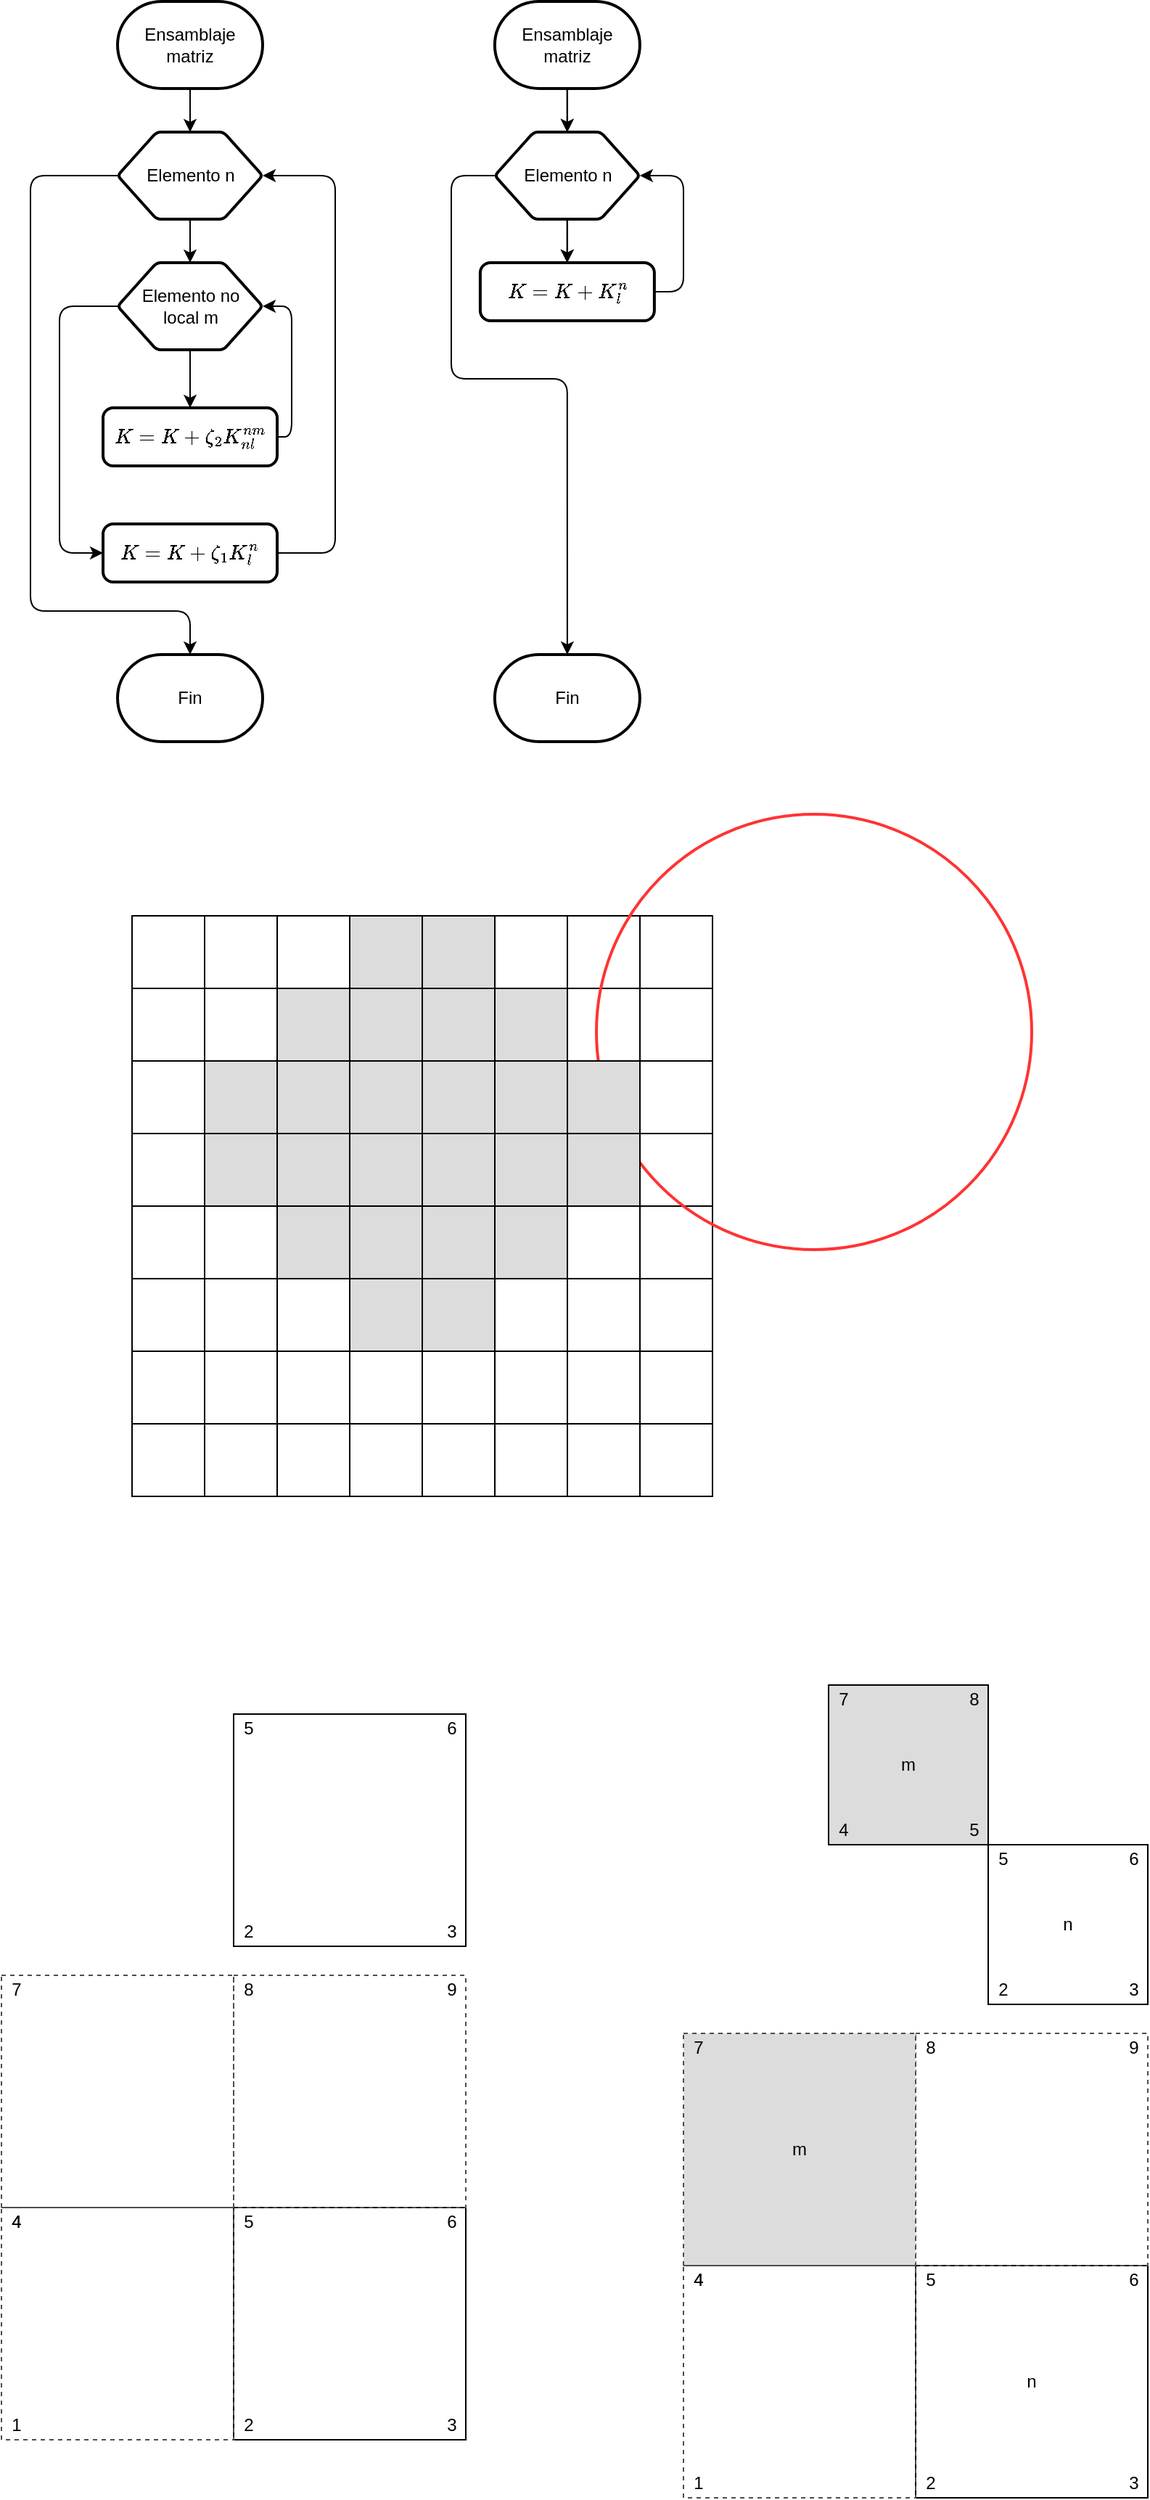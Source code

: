 <mxfile version="20.0.1" type="device"><diagram id="_6qFWp_7hfGfTviP_Uvq" name="Page-1"><mxGraphModel dx="1021" dy="567" grid="1" gridSize="10" guides="1" tooltips="1" connect="1" arrows="1" fold="1" page="1" pageScale="1" pageWidth="850" pageHeight="1100" math="1" shadow="0"><root><mxCell id="0"/><mxCell id="1" parent="0"/><mxCell id="hluVsISjwrj5nyOK7xeN-12" style="edgeStyle=orthogonalEdgeStyle;rounded=1;orthogonalLoop=1;jettySize=auto;html=1;entryX=0.5;entryY=0;entryDx=0;entryDy=0;entryPerimeter=0;" parent="1" source="hluVsISjwrj5nyOK7xeN-1" target="hluVsISjwrj5nyOK7xeN-6" edge="1"><mxGeometry relative="1" as="geometry"><Array as="points"><mxPoint x="100" y="160"/><mxPoint x="100" y="460"/><mxPoint x="210" y="460"/></Array></mxGeometry></mxCell><mxCell id="hluVsISjwrj5nyOK7xeN-14" value="" style="edgeStyle=orthogonalEdgeStyle;rounded=0;orthogonalLoop=1;jettySize=auto;html=1;" parent="1" source="hluVsISjwrj5nyOK7xeN-1" target="hluVsISjwrj5nyOK7xeN-2" edge="1"><mxGeometry relative="1" as="geometry"/></mxCell><mxCell id="hluVsISjwrj5nyOK7xeN-1" value="Elemento n" style="verticalLabelPosition=middle;verticalAlign=middle;html=1;shape=hexagon;perimeter=hexagonPerimeter2;arcSize=6;size=0.27;labelPosition=center;align=center;perimeterSpacing=0;rounded=1;strokeWidth=2;" parent="1" vertex="1"><mxGeometry x="160" y="130" width="100" height="60" as="geometry"/></mxCell><mxCell id="hluVsISjwrj5nyOK7xeN-8" value="" style="edgeStyle=orthogonalEdgeStyle;rounded=0;orthogonalLoop=1;jettySize=auto;html=1;" parent="1" source="hluVsISjwrj5nyOK7xeN-2" target="hluVsISjwrj5nyOK7xeN-4" edge="1"><mxGeometry relative="1" as="geometry"/></mxCell><mxCell id="hluVsISjwrj5nyOK7xeN-10" style="edgeStyle=orthogonalEdgeStyle;rounded=1;orthogonalLoop=1;jettySize=auto;html=1;" parent="1" source="hluVsISjwrj5nyOK7xeN-2" target="hluVsISjwrj5nyOK7xeN-7" edge="1"><mxGeometry relative="1" as="geometry"><Array as="points"><mxPoint x="120" y="250"/><mxPoint x="120" y="420"/></Array></mxGeometry></mxCell><mxCell id="hluVsISjwrj5nyOK7xeN-2" value="Elemento no&lt;br&gt;local m" style="verticalLabelPosition=middle;verticalAlign=middle;html=1;shape=hexagon;perimeter=hexagonPerimeter2;arcSize=6;size=0.27;labelPosition=center;align=center;perimeterSpacing=0;rounded=1;strokeWidth=2;" parent="1" vertex="1"><mxGeometry x="160" y="220" width="100" height="60" as="geometry"/></mxCell><mxCell id="hluVsISjwrj5nyOK7xeN-13" value="" style="edgeStyle=orthogonalEdgeStyle;rounded=0;orthogonalLoop=1;jettySize=auto;html=1;" parent="1" source="hluVsISjwrj5nyOK7xeN-3" target="hluVsISjwrj5nyOK7xeN-1" edge="1"><mxGeometry relative="1" as="geometry"/></mxCell><mxCell id="hluVsISjwrj5nyOK7xeN-3" value="Ensamblaje&lt;br&gt;matriz" style="strokeWidth=2;html=1;shape=mxgraph.flowchart.terminator;whiteSpace=wrap;" parent="1" vertex="1"><mxGeometry x="160" y="40" width="100" height="60" as="geometry"/></mxCell><mxCell id="hluVsISjwrj5nyOK7xeN-9" style="edgeStyle=orthogonalEdgeStyle;rounded=1;orthogonalLoop=1;jettySize=auto;html=1;entryX=1;entryY=0.5;entryDx=0;entryDy=0;" parent="1" source="hluVsISjwrj5nyOK7xeN-4" target="hluVsISjwrj5nyOK7xeN-2" edge="1"><mxGeometry relative="1" as="geometry"><Array as="points"><mxPoint x="280" y="340"/><mxPoint x="280" y="250"/></Array></mxGeometry></mxCell><mxCell id="hluVsISjwrj5nyOK7xeN-4" value="$$K=K+\zeta_2K^{nm}_{nl}$$" style="rounded=1;whiteSpace=wrap;html=1;absoluteArcSize=1;arcSize=14;strokeWidth=2;" parent="1" vertex="1"><mxGeometry x="150" y="320" width="120" height="40" as="geometry"/></mxCell><mxCell id="hluVsISjwrj5nyOK7xeN-6" value="Fin" style="strokeWidth=2;html=1;shape=mxgraph.flowchart.terminator;whiteSpace=wrap;" parent="1" vertex="1"><mxGeometry x="160" y="490" width="100" height="60" as="geometry"/></mxCell><mxCell id="hluVsISjwrj5nyOK7xeN-11" style="edgeStyle=orthogonalEdgeStyle;rounded=1;orthogonalLoop=1;jettySize=auto;html=1;entryX=1;entryY=0.5;entryDx=0;entryDy=0;" parent="1" source="hluVsISjwrj5nyOK7xeN-7" target="hluVsISjwrj5nyOK7xeN-1" edge="1"><mxGeometry relative="1" as="geometry"><Array as="points"><mxPoint x="310" y="420"/><mxPoint x="310" y="160"/></Array></mxGeometry></mxCell><mxCell id="hluVsISjwrj5nyOK7xeN-7" value="$$K=K+\zeta_1K^{n}_{l}$$" style="rounded=1;whiteSpace=wrap;html=1;absoluteArcSize=1;arcSize=14;strokeWidth=2;" parent="1" vertex="1"><mxGeometry x="150" y="400" width="120" height="40" as="geometry"/></mxCell><mxCell id="hluVsISjwrj5nyOK7xeN-16" value="" style="edgeStyle=orthogonalEdgeStyle;rounded=0;orthogonalLoop=1;jettySize=auto;html=1;" parent="1" source="hluVsISjwrj5nyOK7xeN-17" edge="1"><mxGeometry relative="1" as="geometry"><mxPoint x="469.871" y="220" as="targetPoint"/></mxGeometry></mxCell><mxCell id="hluVsISjwrj5nyOK7xeN-17" value="Elemento n" style="verticalLabelPosition=middle;verticalAlign=middle;html=1;shape=hexagon;perimeter=hexagonPerimeter2;arcSize=6;size=0.27;labelPosition=center;align=center;perimeterSpacing=0;rounded=1;strokeWidth=2;" parent="1" vertex="1"><mxGeometry x="419.94" y="130" width="100" height="60" as="geometry"/></mxCell><mxCell id="hluVsISjwrj5nyOK7xeN-21" value="" style="edgeStyle=orthogonalEdgeStyle;rounded=0;orthogonalLoop=1;jettySize=auto;html=1;" parent="1" source="hluVsISjwrj5nyOK7xeN-22" target="hluVsISjwrj5nyOK7xeN-17" edge="1"><mxGeometry relative="1" as="geometry"/></mxCell><mxCell id="hluVsISjwrj5nyOK7xeN-22" value="Ensamblaje&lt;br&gt;matriz" style="strokeWidth=2;html=1;shape=mxgraph.flowchart.terminator;whiteSpace=wrap;" parent="1" vertex="1"><mxGeometry x="419.94" y="40" width="100" height="60" as="geometry"/></mxCell><mxCell id="hluVsISjwrj5nyOK7xeN-25" value="Fin" style="strokeWidth=2;html=1;shape=mxgraph.flowchart.terminator;whiteSpace=wrap;" parent="1" vertex="1"><mxGeometry x="419.94" y="490" width="100" height="60" as="geometry"/></mxCell><mxCell id="hluVsISjwrj5nyOK7xeN-28" style="edgeStyle=orthogonalEdgeStyle;rounded=1;orthogonalLoop=1;jettySize=auto;html=1;entryX=1;entryY=0.5;entryDx=0;entryDy=0;" parent="1" source="hluVsISjwrj5nyOK7xeN-27" target="hluVsISjwrj5nyOK7xeN-17" edge="1"><mxGeometry relative="1" as="geometry"><Array as="points"><mxPoint x="550" y="240"/><mxPoint x="550" y="160"/></Array></mxGeometry></mxCell><mxCell id="hluVsISjwrj5nyOK7xeN-27" value="$$K=K+K^{n}_{l}$$" style="rounded=1;whiteSpace=wrap;html=1;absoluteArcSize=1;arcSize=14;strokeWidth=2;" parent="1" vertex="1"><mxGeometry x="409.94" y="220" width="120" height="40" as="geometry"/></mxCell><mxCell id="hluVsISjwrj5nyOK7xeN-31" value="" style="edgeStyle=orthogonalEdgeStyle;rounded=1;orthogonalLoop=1;jettySize=auto;html=1;" parent="1" edge="1"><mxGeometry relative="1" as="geometry"><mxPoint x="469.897" y="100" as="sourcePoint"/><mxPoint x="469.897" y="130" as="targetPoint"/></mxGeometry></mxCell><mxCell id="hluVsISjwrj5nyOK7xeN-32" style="edgeStyle=orthogonalEdgeStyle;rounded=1;orthogonalLoop=1;jettySize=auto;html=1;entryX=0.5;entryY=0;entryDx=0;entryDy=0;entryPerimeter=0;" parent="1" edge="1"><mxGeometry relative="1" as="geometry"><mxPoint x="419.94" y="160" as="sourcePoint"/><mxPoint x="469.94" y="490.0" as="targetPoint"/><Array as="points"><mxPoint x="390" y="160"/><mxPoint x="390" y="300"/><mxPoint x="470" y="300"/></Array></mxGeometry></mxCell><mxCell id="hluVsISjwrj5nyOK7xeN-33" value="" style="edgeStyle=orthogonalEdgeStyle;rounded=1;orthogonalLoop=1;jettySize=auto;html=1;" parent="1" edge="1"><mxGeometry relative="1" as="geometry"><mxPoint x="469.897" y="190" as="sourcePoint"/><mxPoint x="469.871" y="220" as="targetPoint"/></mxGeometry></mxCell><mxCell id="Kl60DlorCDg0Zy8pTxxi-1" value="" style="whiteSpace=wrap;html=1;aspect=fixed;" vertex="1" parent="1"><mxGeometry x="170" y="670" width="50" height="50" as="geometry"/></mxCell><mxCell id="Kl60DlorCDg0Zy8pTxxi-2" value="" style="whiteSpace=wrap;html=1;aspect=fixed;" vertex="1" parent="1"><mxGeometry x="220" y="670" width="50" height="50" as="geometry"/></mxCell><mxCell id="Kl60DlorCDg0Zy8pTxxi-3" value="" style="whiteSpace=wrap;html=1;aspect=fixed;" vertex="1" parent="1"><mxGeometry x="320" y="670" width="50" height="50" as="geometry"/></mxCell><mxCell id="Kl60DlorCDg0Zy8pTxxi-4" value="" style="whiteSpace=wrap;html=1;aspect=fixed;" vertex="1" parent="1"><mxGeometry x="270" y="670" width="50" height="50" as="geometry"/></mxCell><mxCell id="Kl60DlorCDg0Zy8pTxxi-5" value="" style="whiteSpace=wrap;html=1;aspect=fixed;" vertex="1" parent="1"><mxGeometry x="320" y="670" width="50" height="50" as="geometry"/></mxCell><mxCell id="Kl60DlorCDg0Zy8pTxxi-6" value="" style="whiteSpace=wrap;html=1;aspect=fixed;" vertex="1" parent="1"><mxGeometry x="270" y="670" width="50" height="50" as="geometry"/></mxCell><mxCell id="Kl60DlorCDg0Zy8pTxxi-7" value="" style="whiteSpace=wrap;html=1;aspect=fixed;fillColor=#DCDCDC;" vertex="1" parent="1"><mxGeometry x="320" y="670" width="50" height="50" as="geometry"/></mxCell><mxCell id="Kl60DlorCDg0Zy8pTxxi-8" value="" style="whiteSpace=wrap;html=1;aspect=fixed;" vertex="1" parent="1"><mxGeometry x="270" y="670" width="50" height="50" as="geometry"/></mxCell><mxCell id="Kl60DlorCDg0Zy8pTxxi-9" value="" style="whiteSpace=wrap;html=1;aspect=fixed;" vertex="1" parent="1"><mxGeometry x="170" y="670" width="50" height="50" as="geometry"/></mxCell><mxCell id="Kl60DlorCDg0Zy8pTxxi-10" value="" style="whiteSpace=wrap;html=1;aspect=fixed;" vertex="1" parent="1"><mxGeometry x="320" y="720" width="50" height="50" as="geometry"/></mxCell><mxCell id="Kl60DlorCDg0Zy8pTxxi-11" value="" style="whiteSpace=wrap;html=1;aspect=fixed;" vertex="1" parent="1"><mxGeometry x="270" y="720" width="50" height="50" as="geometry"/></mxCell><mxCell id="Kl60DlorCDg0Zy8pTxxi-12" value="" style="whiteSpace=wrap;html=1;aspect=fixed;" vertex="1" parent="1"><mxGeometry x="170" y="720" width="50" height="50" as="geometry"/></mxCell><mxCell id="Kl60DlorCDg0Zy8pTxxi-13" value="" style="whiteSpace=wrap;html=1;aspect=fixed;" vertex="1" parent="1"><mxGeometry x="220" y="720" width="50" height="50" as="geometry"/></mxCell><mxCell id="Kl60DlorCDg0Zy8pTxxi-14" value="" style="whiteSpace=wrap;html=1;aspect=fixed;" vertex="1" parent="1"><mxGeometry x="320" y="770" width="50" height="50" as="geometry"/></mxCell><mxCell id="Kl60DlorCDg0Zy8pTxxi-15" value="" style="whiteSpace=wrap;html=1;aspect=fixed;" vertex="1" parent="1"><mxGeometry x="270" y="770" width="50" height="50" as="geometry"/></mxCell><mxCell id="Kl60DlorCDg0Zy8pTxxi-16" value="" style="whiteSpace=wrap;html=1;aspect=fixed;" vertex="1" parent="1"><mxGeometry x="170" y="770" width="50" height="50" as="geometry"/></mxCell><mxCell id="Kl60DlorCDg0Zy8pTxxi-17" value="" style="whiteSpace=wrap;html=1;aspect=fixed;fillColor=#DCDCDC;" vertex="1" parent="1"><mxGeometry x="220" y="770" width="50" height="50" as="geometry"/></mxCell><mxCell id="Kl60DlorCDg0Zy8pTxxi-18" value="" style="whiteSpace=wrap;html=1;aspect=fixed;" vertex="1" parent="1"><mxGeometry x="320" y="820" width="50" height="50" as="geometry"/></mxCell><mxCell id="Kl60DlorCDg0Zy8pTxxi-19" value="" style="whiteSpace=wrap;html=1;aspect=fixed;" vertex="1" parent="1"><mxGeometry x="270" y="820" width="50" height="50" as="geometry"/></mxCell><mxCell id="Kl60DlorCDg0Zy8pTxxi-20" value="" style="whiteSpace=wrap;html=1;aspect=fixed;" vertex="1" parent="1"><mxGeometry x="170" y="820" width="50" height="50" as="geometry"/></mxCell><mxCell id="Kl60DlorCDg0Zy8pTxxi-21" value="" style="whiteSpace=wrap;html=1;aspect=fixed;fillColor=#DCDCDC;" vertex="1" parent="1"><mxGeometry x="220" y="820" width="50" height="50" as="geometry"/></mxCell><mxCell id="Kl60DlorCDg0Zy8pTxxi-22" value="" style="whiteSpace=wrap;html=1;aspect=fixed;" vertex="1" parent="1"><mxGeometry x="520" y="820" width="50" height="50" as="geometry"/></mxCell><mxCell id="Kl60DlorCDg0Zy8pTxxi-23" value="" style="whiteSpace=wrap;html=1;aspect=fixed;" vertex="1" parent="1"><mxGeometry x="470" y="820" width="50" height="50" as="geometry"/></mxCell><mxCell id="Kl60DlorCDg0Zy8pTxxi-24" value="" style="whiteSpace=wrap;html=1;aspect=fixed;" vertex="1" parent="1"><mxGeometry x="370" y="820" width="50" height="50" as="geometry"/></mxCell><mxCell id="Kl60DlorCDg0Zy8pTxxi-25" value="" style="whiteSpace=wrap;html=1;aspect=fixed;" vertex="1" parent="1"><mxGeometry x="420" y="820" width="50" height="50" as="geometry"/></mxCell><mxCell id="Kl60DlorCDg0Zy8pTxxi-26" value="" style="whiteSpace=wrap;html=1;aspect=fixed;" vertex="1" parent="1"><mxGeometry x="370" y="770" width="50" height="50" as="geometry"/></mxCell><mxCell id="Kl60DlorCDg0Zy8pTxxi-27" value="" style="whiteSpace=wrap;html=1;aspect=fixed;" vertex="1" parent="1"><mxGeometry x="420" y="770" width="50" height="50" as="geometry"/></mxCell><mxCell id="Kl60DlorCDg0Zy8pTxxi-28" value="" style="whiteSpace=wrap;html=1;aspect=fixed;" vertex="1" parent="1"><mxGeometry x="470" y="770" width="50" height="50" as="geometry"/></mxCell><mxCell id="Kl60DlorCDg0Zy8pTxxi-29" value="" style="whiteSpace=wrap;html=1;aspect=fixed;" vertex="1" parent="1"><mxGeometry x="520" y="770" width="50" height="50" as="geometry"/></mxCell><mxCell id="Kl60DlorCDg0Zy8pTxxi-30" value="" style="whiteSpace=wrap;html=1;aspect=fixed;" vertex="1" parent="1"><mxGeometry x="520" y="720" width="50" height="50" as="geometry"/></mxCell><mxCell id="Kl60DlorCDg0Zy8pTxxi-31" value="" style="whiteSpace=wrap;html=1;aspect=fixed;" vertex="1" parent="1"><mxGeometry x="470" y="720" width="50" height="50" as="geometry"/></mxCell><mxCell id="Kl60DlorCDg0Zy8pTxxi-32" value="" style="whiteSpace=wrap;html=1;aspect=fixed;" vertex="1" parent="1"><mxGeometry x="420" y="720" width="50" height="50" as="geometry"/></mxCell><mxCell id="Kl60DlorCDg0Zy8pTxxi-33" value="" style="whiteSpace=wrap;html=1;aspect=fixed;" vertex="1" parent="1"><mxGeometry x="370" y="720" width="50" height="50" as="geometry"/></mxCell><mxCell id="Kl60DlorCDg0Zy8pTxxi-34" value="" style="whiteSpace=wrap;html=1;aspect=fixed;fillColor=#DCDCDC;" vertex="1" parent="1"><mxGeometry x="370" y="670" width="50" height="50" as="geometry"/></mxCell><mxCell id="Kl60DlorCDg0Zy8pTxxi-35" value="" style="whiteSpace=wrap;html=1;aspect=fixed;" vertex="1" parent="1"><mxGeometry x="420" y="670" width="50" height="50" as="geometry"/></mxCell><mxCell id="Kl60DlorCDg0Zy8pTxxi-36" value="" style="whiteSpace=wrap;html=1;aspect=fixed;" vertex="1" parent="1"><mxGeometry x="470" y="670" width="50" height="50" as="geometry"/></mxCell><mxCell id="Kl60DlorCDg0Zy8pTxxi-37" value="" style="whiteSpace=wrap;html=1;aspect=fixed;" vertex="1" parent="1"><mxGeometry x="520" y="670" width="50" height="50" as="geometry"/></mxCell><mxCell id="Kl60DlorCDg0Zy8pTxxi-38" value="" style="whiteSpace=wrap;html=1;aspect=fixed;" vertex="1" parent="1"><mxGeometry x="520" y="1020" width="50" height="50" as="geometry"/></mxCell><mxCell id="Kl60DlorCDg0Zy8pTxxi-39" value="" style="whiteSpace=wrap;html=1;aspect=fixed;" vertex="1" parent="1"><mxGeometry x="470" y="1020" width="50" height="50" as="geometry"/></mxCell><mxCell id="Kl60DlorCDg0Zy8pTxxi-40" value="" style="whiteSpace=wrap;html=1;aspect=fixed;" vertex="1" parent="1"><mxGeometry x="370" y="1020" width="50" height="50" as="geometry"/></mxCell><mxCell id="Kl60DlorCDg0Zy8pTxxi-41" value="" style="whiteSpace=wrap;html=1;aspect=fixed;" vertex="1" parent="1"><mxGeometry x="420" y="1020" width="50" height="50" as="geometry"/></mxCell><mxCell id="Kl60DlorCDg0Zy8pTxxi-42" value="" style="whiteSpace=wrap;html=1;aspect=fixed;" vertex="1" parent="1"><mxGeometry x="370" y="970" width="50" height="50" as="geometry"/></mxCell><mxCell id="Kl60DlorCDg0Zy8pTxxi-43" value="" style="whiteSpace=wrap;html=1;aspect=fixed;" vertex="1" parent="1"><mxGeometry x="420" y="970" width="50" height="50" as="geometry"/></mxCell><mxCell id="Kl60DlorCDg0Zy8pTxxi-44" value="" style="whiteSpace=wrap;html=1;aspect=fixed;" vertex="1" parent="1"><mxGeometry x="470" y="970" width="50" height="50" as="geometry"/></mxCell><mxCell id="Kl60DlorCDg0Zy8pTxxi-45" value="" style="whiteSpace=wrap;html=1;aspect=fixed;" vertex="1" parent="1"><mxGeometry x="520" y="970" width="50" height="50" as="geometry"/></mxCell><mxCell id="Kl60DlorCDg0Zy8pTxxi-46" value="" style="whiteSpace=wrap;html=1;aspect=fixed;" vertex="1" parent="1"><mxGeometry x="520" y="920" width="50" height="50" as="geometry"/></mxCell><mxCell id="Kl60DlorCDg0Zy8pTxxi-47" value="" style="whiteSpace=wrap;html=1;aspect=fixed;" vertex="1" parent="1"><mxGeometry x="470" y="920" width="50" height="50" as="geometry"/></mxCell><mxCell id="Kl60DlorCDg0Zy8pTxxi-48" value="" style="whiteSpace=wrap;html=1;aspect=fixed;" vertex="1" parent="1"><mxGeometry x="420" y="920" width="50" height="50" as="geometry"/></mxCell><mxCell id="Kl60DlorCDg0Zy8pTxxi-49" value="" style="whiteSpace=wrap;html=1;aspect=fixed;fillColor=#DCDCDC;" vertex="1" parent="1"><mxGeometry x="370" y="920" width="50" height="50" as="geometry"/></mxCell><mxCell id="Kl60DlorCDg0Zy8pTxxi-50" value="" style="whiteSpace=wrap;html=1;aspect=fixed;" vertex="1" parent="1"><mxGeometry x="370" y="870" width="50" height="50" as="geometry"/></mxCell><mxCell id="Kl60DlorCDg0Zy8pTxxi-51" value="" style="whiteSpace=wrap;html=1;aspect=fixed;fillColor=#DCDCDC;" vertex="1" parent="1"><mxGeometry x="420" y="870" width="50" height="50" as="geometry"/></mxCell><mxCell id="Kl60DlorCDg0Zy8pTxxi-52" value="" style="whiteSpace=wrap;html=1;aspect=fixed;" vertex="1" parent="1"><mxGeometry x="470" y="870" width="50" height="50" as="geometry"/></mxCell><mxCell id="Kl60DlorCDg0Zy8pTxxi-53" value="" style="whiteSpace=wrap;html=1;aspect=fixed;" vertex="1" parent="1"><mxGeometry x="520" y="870" width="50" height="50" as="geometry"/></mxCell><mxCell id="Kl60DlorCDg0Zy8pTxxi-54" value="" style="whiteSpace=wrap;html=1;aspect=fixed;" vertex="1" parent="1"><mxGeometry x="320" y="1020" width="50" height="50" as="geometry"/></mxCell><mxCell id="Kl60DlorCDg0Zy8pTxxi-55" value="" style="whiteSpace=wrap;html=1;aspect=fixed;" vertex="1" parent="1"><mxGeometry x="270" y="1020" width="50" height="50" as="geometry"/></mxCell><mxCell id="Kl60DlorCDg0Zy8pTxxi-56" value="" style="whiteSpace=wrap;html=1;aspect=fixed;" vertex="1" parent="1"><mxGeometry x="170" y="1020" width="50" height="50" as="geometry"/></mxCell><mxCell id="Kl60DlorCDg0Zy8pTxxi-57" value="" style="whiteSpace=wrap;html=1;aspect=fixed;" vertex="1" parent="1"><mxGeometry x="220" y="1020" width="50" height="50" as="geometry"/></mxCell><mxCell id="Kl60DlorCDg0Zy8pTxxi-58" value="" style="whiteSpace=wrap;html=1;aspect=fixed;" vertex="1" parent="1"><mxGeometry x="170" y="970" width="50" height="50" as="geometry"/></mxCell><mxCell id="Kl60DlorCDg0Zy8pTxxi-59" value="" style="whiteSpace=wrap;html=1;aspect=fixed;" vertex="1" parent="1"><mxGeometry x="220" y="970" width="50" height="50" as="geometry"/></mxCell><mxCell id="Kl60DlorCDg0Zy8pTxxi-60" value="" style="whiteSpace=wrap;html=1;aspect=fixed;" vertex="1" parent="1"><mxGeometry x="270" y="970" width="50" height="50" as="geometry"/></mxCell><mxCell id="Kl60DlorCDg0Zy8pTxxi-61" value="" style="whiteSpace=wrap;html=1;aspect=fixed;" vertex="1" parent="1"><mxGeometry x="320" y="970" width="50" height="50" as="geometry"/></mxCell><mxCell id="Kl60DlorCDg0Zy8pTxxi-62" value="" style="whiteSpace=wrap;html=1;aspect=fixed;" vertex="1" parent="1"><mxGeometry x="320" y="920" width="50" height="50" as="geometry"/></mxCell><mxCell id="Kl60DlorCDg0Zy8pTxxi-63" value="" style="whiteSpace=wrap;html=1;aspect=fixed;" vertex="1" parent="1"><mxGeometry x="270" y="920" width="50" height="50" as="geometry"/></mxCell><mxCell id="Kl60DlorCDg0Zy8pTxxi-64" value="" style="whiteSpace=wrap;html=1;aspect=fixed;" vertex="1" parent="1"><mxGeometry x="220" y="920" width="50" height="50" as="geometry"/></mxCell><mxCell id="Kl60DlorCDg0Zy8pTxxi-65" value="" style="whiteSpace=wrap;html=1;aspect=fixed;" vertex="1" parent="1"><mxGeometry x="170" y="920" width="50" height="50" as="geometry"/></mxCell><mxCell id="Kl60DlorCDg0Zy8pTxxi-66" value="" style="whiteSpace=wrap;html=1;aspect=fixed;" vertex="1" parent="1"><mxGeometry x="170" y="870" width="50" height="50" as="geometry"/></mxCell><mxCell id="Kl60DlorCDg0Zy8pTxxi-67" value="" style="whiteSpace=wrap;html=1;aspect=fixed;" vertex="1" parent="1"><mxGeometry x="220" y="870" width="50" height="50" as="geometry"/></mxCell><mxCell id="Kl60DlorCDg0Zy8pTxxi-68" value="" style="whiteSpace=wrap;html=1;aspect=fixed;" vertex="1" parent="1"><mxGeometry x="270" y="870" width="50" height="50" as="geometry"/></mxCell><mxCell id="Kl60DlorCDg0Zy8pTxxi-69" value="" style="whiteSpace=wrap;html=1;aspect=fixed;" vertex="1" parent="1"><mxGeometry x="320" y="870" width="50" height="50" as="geometry"/></mxCell><mxCell id="Kl60DlorCDg0Zy8pTxxi-277" value="" style="ellipse;whiteSpace=wrap;html=1;aspect=fixed;fillColor=none;strokeWidth=2;strokeColor=#FF3333;" vertex="1" parent="1"><mxGeometry x="490" y="600" width="300" height="300" as="geometry"/></mxCell><mxCell id="Kl60DlorCDg0Zy8pTxxi-278" value="" style="whiteSpace=wrap;html=1;aspect=fixed;" vertex="1" parent="1"><mxGeometry x="320" y="720" width="50" height="50" as="geometry"/></mxCell><mxCell id="Kl60DlorCDg0Zy8pTxxi-279" value="" style="whiteSpace=wrap;html=1;aspect=fixed;" vertex="1" parent="1"><mxGeometry x="320" y="770" width="50" height="50" as="geometry"/></mxCell><mxCell id="Kl60DlorCDg0Zy8pTxxi-280" value="" style="whiteSpace=wrap;html=1;aspect=fixed;" vertex="1" parent="1"><mxGeometry x="320" y="720" width="50" height="50" as="geometry"/></mxCell><mxCell id="Kl60DlorCDg0Zy8pTxxi-281" value="" style="whiteSpace=wrap;html=1;aspect=fixed;" vertex="1" parent="1"><mxGeometry x="320" y="770" width="50" height="50" as="geometry"/></mxCell><mxCell id="Kl60DlorCDg0Zy8pTxxi-282" value="" style="whiteSpace=wrap;html=1;aspect=fixed;" vertex="1" parent="1"><mxGeometry x="320" y="720" width="50" height="50" as="geometry"/></mxCell><mxCell id="Kl60DlorCDg0Zy8pTxxi-283" value="" style="whiteSpace=wrap;html=1;aspect=fixed;" vertex="1" parent="1"><mxGeometry x="320" y="770" width="50" height="50" as="geometry"/></mxCell><mxCell id="Kl60DlorCDg0Zy8pTxxi-284" value="" style="whiteSpace=wrap;html=1;aspect=fixed;" vertex="1" parent="1"><mxGeometry x="370" y="770" width="50" height="50" as="geometry"/></mxCell><mxCell id="Kl60DlorCDg0Zy8pTxxi-285" value="" style="whiteSpace=wrap;html=1;aspect=fixed;" vertex="1" parent="1"><mxGeometry x="370" y="720" width="50" height="50" as="geometry"/></mxCell><mxCell id="Kl60DlorCDg0Zy8pTxxi-286" value="" style="whiteSpace=wrap;html=1;aspect=fixed;" vertex="1" parent="1"><mxGeometry x="320" y="820" width="50" height="50" as="geometry"/></mxCell><mxCell id="Kl60DlorCDg0Zy8pTxxi-287" value="" style="whiteSpace=wrap;html=1;aspect=fixed;" vertex="1" parent="1"><mxGeometry x="320" y="720" width="50" height="50" as="geometry"/></mxCell><mxCell id="Kl60DlorCDg0Zy8pTxxi-288" value="" style="whiteSpace=wrap;html=1;aspect=fixed;" vertex="1" parent="1"><mxGeometry x="320" y="770" width="50" height="50" as="geometry"/></mxCell><mxCell id="Kl60DlorCDg0Zy8pTxxi-289" value="" style="whiteSpace=wrap;html=1;aspect=fixed;" vertex="1" parent="1"><mxGeometry x="370" y="770" width="50" height="50" as="geometry"/></mxCell><mxCell id="Kl60DlorCDg0Zy8pTxxi-290" value="" style="whiteSpace=wrap;html=1;aspect=fixed;" vertex="1" parent="1"><mxGeometry x="370" y="720" width="50" height="50" as="geometry"/></mxCell><mxCell id="Kl60DlorCDg0Zy8pTxxi-291" value="" style="whiteSpace=wrap;html=1;aspect=fixed;" vertex="1" parent="1"><mxGeometry x="320" y="820" width="50" height="50" as="geometry"/></mxCell><mxCell id="Kl60DlorCDg0Zy8pTxxi-292" value="" style="whiteSpace=wrap;html=1;aspect=fixed;" vertex="1" parent="1"><mxGeometry x="320" y="720" width="50" height="50" as="geometry"/></mxCell><mxCell id="Kl60DlorCDg0Zy8pTxxi-293" value="" style="whiteSpace=wrap;html=1;aspect=fixed;" vertex="1" parent="1"><mxGeometry x="320" y="770" width="50" height="50" as="geometry"/></mxCell><mxCell id="Kl60DlorCDg0Zy8pTxxi-294" value="" style="whiteSpace=wrap;html=1;aspect=fixed;" vertex="1" parent="1"><mxGeometry x="370" y="770" width="50" height="50" as="geometry"/></mxCell><mxCell id="Kl60DlorCDg0Zy8pTxxi-295" value="" style="whiteSpace=wrap;html=1;aspect=fixed;" vertex="1" parent="1"><mxGeometry x="370" y="720" width="50" height="50" as="geometry"/></mxCell><mxCell id="Kl60DlorCDg0Zy8pTxxi-296" value="" style="whiteSpace=wrap;html=1;aspect=fixed;" vertex="1" parent="1"><mxGeometry x="320" y="820" width="50" height="50" as="geometry"/></mxCell><mxCell id="Kl60DlorCDg0Zy8pTxxi-297" value="" style="whiteSpace=wrap;html=1;aspect=fixed;" vertex="1" parent="1"><mxGeometry x="420" y="770" width="50" height="50" as="geometry"/></mxCell><mxCell id="Kl60DlorCDg0Zy8pTxxi-298" value="" style="whiteSpace=wrap;html=1;aspect=fixed;" vertex="1" parent="1"><mxGeometry x="420" y="720" width="50" height="50" as="geometry"/></mxCell><mxCell id="Kl60DlorCDg0Zy8pTxxi-299" value="" style="whiteSpace=wrap;html=1;aspect=fixed;fillColor=#dcdcdc;" vertex="1" parent="1"><mxGeometry x="320" y="720" width="50" height="50" as="geometry"/></mxCell><mxCell id="Kl60DlorCDg0Zy8pTxxi-300" value="" style="whiteSpace=wrap;html=1;aspect=fixed;fillColor=#dcdcdc;" vertex="1" parent="1"><mxGeometry x="320" y="770" width="50" height="50" as="geometry"/></mxCell><mxCell id="Kl60DlorCDg0Zy8pTxxi-301" value="" style="whiteSpace=wrap;html=1;aspect=fixed;fillColor=#dcdcdc;" vertex="1" parent="1"><mxGeometry x="370" y="770" width="50" height="50" as="geometry"/></mxCell><mxCell id="Kl60DlorCDg0Zy8pTxxi-302" value="" style="whiteSpace=wrap;html=1;aspect=fixed;fillColor=#dcdcdc;" vertex="1" parent="1"><mxGeometry x="370" y="720" width="50" height="50" as="geometry"/></mxCell><mxCell id="Kl60DlorCDg0Zy8pTxxi-303" value="" style="whiteSpace=wrap;html=1;aspect=fixed;fillColor=#dcdcdc;" vertex="1" parent="1"><mxGeometry x="320" y="820" width="50" height="50" as="geometry"/></mxCell><mxCell id="Kl60DlorCDg0Zy8pTxxi-304" value="" style="whiteSpace=wrap;html=1;aspect=fixed;fillColor=#dcdcdc;" vertex="1" parent="1"><mxGeometry x="420" y="770" width="50" height="50" as="geometry"/></mxCell><mxCell id="Kl60DlorCDg0Zy8pTxxi-305" value="" style="whiteSpace=wrap;html=1;aspect=fixed;fillColor=#dcdcdc;" vertex="1" parent="1"><mxGeometry x="420" y="720" width="50" height="50" as="geometry"/></mxCell><mxCell id="Kl60DlorCDg0Zy8pTxxi-306" value="" style="whiteSpace=wrap;html=1;aspect=fixed;" vertex="1" parent="1"><mxGeometry x="370" y="820" width="50" height="50" as="geometry"/></mxCell><mxCell id="Kl60DlorCDg0Zy8pTxxi-307" value="" style="whiteSpace=wrap;html=1;aspect=fixed;" vertex="1" parent="1"><mxGeometry x="420" y="820" width="50" height="50" as="geometry"/></mxCell><mxCell id="Kl60DlorCDg0Zy8pTxxi-308" value="" style="whiteSpace=wrap;html=1;aspect=fixed;" vertex="1" parent="1"><mxGeometry x="370" y="820" width="50" height="50" as="geometry"/></mxCell><mxCell id="Kl60DlorCDg0Zy8pTxxi-309" value="" style="whiteSpace=wrap;html=1;aspect=fixed;" vertex="1" parent="1"><mxGeometry x="420" y="820" width="50" height="50" as="geometry"/></mxCell><mxCell id="Kl60DlorCDg0Zy8pTxxi-310" value="" style="whiteSpace=wrap;html=1;aspect=fixed;fillColor=#DCDCDC;" vertex="1" parent="1"><mxGeometry x="370" y="820" width="50" height="50" as="geometry"/></mxCell><mxCell id="Kl60DlorCDg0Zy8pTxxi-311" value="" style="whiteSpace=wrap;html=1;aspect=fixed;fillColor=#DCDCDC;" vertex="1" parent="1"><mxGeometry x="420" y="820" width="50" height="50" as="geometry"/></mxCell><mxCell id="Kl60DlorCDg0Zy8pTxxi-312" value="" style="whiteSpace=wrap;html=1;aspect=fixed;fillColor=#DCDCDC;" vertex="1" parent="1"><mxGeometry x="320" y="870" width="50" height="50" as="geometry"/></mxCell><mxCell id="Kl60DlorCDg0Zy8pTxxi-313" value="" style="whiteSpace=wrap;html=1;aspect=fixed;fillColor=#DCDCDC;" vertex="1" parent="1"><mxGeometry x="370" y="870" width="50" height="50" as="geometry"/></mxCell><mxCell id="Kl60DlorCDg0Zy8pTxxi-315" value="" style="whiteSpace=wrap;html=1;aspect=fixed;" vertex="1" parent="1"><mxGeometry x="270" y="770" width="50" height="50" as="geometry"/></mxCell><mxCell id="Kl60DlorCDg0Zy8pTxxi-316" value="" style="whiteSpace=wrap;html=1;aspect=fixed;" vertex="1" parent="1"><mxGeometry x="270" y="820" width="50" height="50" as="geometry"/></mxCell><mxCell id="Kl60DlorCDg0Zy8pTxxi-317" value="" style="whiteSpace=wrap;html=1;aspect=fixed;" vertex="1" parent="1"><mxGeometry x="270" y="720" width="50" height="50" as="geometry"/></mxCell><mxCell id="Kl60DlorCDg0Zy8pTxxi-318" value="" style="whiteSpace=wrap;html=1;aspect=fixed;" vertex="1" parent="1"><mxGeometry x="270" y="870" width="50" height="50" as="geometry"/></mxCell><mxCell id="Kl60DlorCDg0Zy8pTxxi-319" value="" style="whiteSpace=wrap;html=1;aspect=fixed;" vertex="1" parent="1"><mxGeometry x="270" y="770" width="50" height="50" as="geometry"/></mxCell><mxCell id="Kl60DlorCDg0Zy8pTxxi-320" value="" style="whiteSpace=wrap;html=1;aspect=fixed;" vertex="1" parent="1"><mxGeometry x="270" y="820" width="50" height="50" as="geometry"/></mxCell><mxCell id="Kl60DlorCDg0Zy8pTxxi-321" value="" style="whiteSpace=wrap;html=1;aspect=fixed;" vertex="1" parent="1"><mxGeometry x="270" y="720" width="50" height="50" as="geometry"/></mxCell><mxCell id="Kl60DlorCDg0Zy8pTxxi-322" value="" style="whiteSpace=wrap;html=1;aspect=fixed;" vertex="1" parent="1"><mxGeometry x="270" y="870" width="50" height="50" as="geometry"/></mxCell><mxCell id="Kl60DlorCDg0Zy8pTxxi-323" value="" style="whiteSpace=wrap;html=1;aspect=fixed;" vertex="1" parent="1"><mxGeometry x="470" y="820" width="50" height="50" as="geometry"/></mxCell><mxCell id="Kl60DlorCDg0Zy8pTxxi-324" value="" style="whiteSpace=wrap;html=1;aspect=fixed;" vertex="1" parent="1"><mxGeometry x="470" y="770" width="50" height="50" as="geometry"/></mxCell><mxCell id="Kl60DlorCDg0Zy8pTxxi-325" value="" style="whiteSpace=wrap;html=1;aspect=fixed;fillColor=#DCDCDC;" vertex="1" parent="1"><mxGeometry x="270" y="770" width="50" height="50" as="geometry"/></mxCell><mxCell id="Kl60DlorCDg0Zy8pTxxi-326" value="" style="whiteSpace=wrap;html=1;aspect=fixed;fillColor=#DCDCDC;" vertex="1" parent="1"><mxGeometry x="270" y="820" width="50" height="50" as="geometry"/></mxCell><mxCell id="Kl60DlorCDg0Zy8pTxxi-327" value="" style="whiteSpace=wrap;html=1;aspect=fixed;fillColor=#DCDCDC;" vertex="1" parent="1"><mxGeometry x="270" y="720" width="50" height="50" as="geometry"/></mxCell><mxCell id="Kl60DlorCDg0Zy8pTxxi-328" value="" style="whiteSpace=wrap;html=1;aspect=fixed;fillColor=#DCDCDC;" vertex="1" parent="1"><mxGeometry x="270" y="870" width="50" height="50" as="geometry"/></mxCell><mxCell id="Kl60DlorCDg0Zy8pTxxi-329" value="" style="whiteSpace=wrap;html=1;aspect=fixed;fillColor=#DCDCDC;" vertex="1" parent="1"><mxGeometry x="470" y="820" width="50" height="50" as="geometry"/></mxCell><mxCell id="Kl60DlorCDg0Zy8pTxxi-330" value="" style="whiteSpace=wrap;html=1;aspect=fixed;fillColor=#DCDCDC;" vertex="1" parent="1"><mxGeometry x="470" y="770" width="50" height="50" as="geometry"/></mxCell><mxCell id="Kl60DlorCDg0Zy8pTxxi-331" value="" style="whiteSpace=wrap;html=1;aspect=fixed;fillColor=#DCDCDC;" vertex="1" parent="1"><mxGeometry x="320" y="920" width="50" height="50" as="geometry"/></mxCell><mxCell id="Kl60DlorCDg0Zy8pTxxi-332" value="" style="whiteSpace=wrap;html=1;aspect=fixed;" vertex="1" parent="1"><mxGeometry x="420" y="920" width="50" height="50" as="geometry"/></mxCell><mxCell id="Kl60DlorCDg0Zy8pTxxi-333" value="" style="whiteSpace=wrap;html=1;aspect=fixed;" vertex="1" parent="1"><mxGeometry x="240" y="1220" width="160" height="160" as="geometry"/></mxCell><mxCell id="Kl60DlorCDg0Zy8pTxxi-334" value="5" style="text;html=1;align=center;verticalAlign=middle;resizable=0;points=[];autosize=1;strokeColor=none;fillColor=none;" vertex="1" parent="1"><mxGeometry x="240" y="1220" width="20" height="20" as="geometry"/></mxCell><mxCell id="Kl60DlorCDg0Zy8pTxxi-335" value="3" style="text;html=1;align=center;verticalAlign=middle;resizable=0;points=[];autosize=1;strokeColor=none;fillColor=none;" vertex="1" parent="1"><mxGeometry x="380" y="1360" width="20" height="20" as="geometry"/></mxCell><mxCell id="Kl60DlorCDg0Zy8pTxxi-336" value="6" style="text;html=1;align=center;verticalAlign=middle;resizable=0;points=[];autosize=1;strokeColor=none;fillColor=none;" vertex="1" parent="1"><mxGeometry x="380" y="1220" width="20" height="20" as="geometry"/></mxCell><mxCell id="Kl60DlorCDg0Zy8pTxxi-337" value="2" style="text;html=1;align=center;verticalAlign=middle;resizable=0;points=[];autosize=1;strokeColor=none;fillColor=none;" vertex="1" parent="1"><mxGeometry x="240" y="1360" width="20" height="20" as="geometry"/></mxCell><mxCell id="Kl60DlorCDg0Zy8pTxxi-338" value="" style="whiteSpace=wrap;html=1;aspect=fixed;" vertex="1" parent="1"><mxGeometry x="240" y="1560" width="160" height="160" as="geometry"/></mxCell><mxCell id="Kl60DlorCDg0Zy8pTxxi-339" value="5" style="text;html=1;align=center;verticalAlign=middle;resizable=0;points=[];autosize=1;strokeColor=none;fillColor=none;" vertex="1" parent="1"><mxGeometry x="240" y="1560" width="20" height="20" as="geometry"/></mxCell><mxCell id="Kl60DlorCDg0Zy8pTxxi-340" value="3" style="text;html=1;align=center;verticalAlign=middle;resizable=0;points=[];autosize=1;strokeColor=none;fillColor=none;" vertex="1" parent="1"><mxGeometry x="380" y="1700" width="20" height="20" as="geometry"/></mxCell><mxCell id="Kl60DlorCDg0Zy8pTxxi-341" value="6" style="text;html=1;align=center;verticalAlign=middle;resizable=0;points=[];autosize=1;strokeColor=none;fillColor=none;" vertex="1" parent="1"><mxGeometry x="380" y="1560" width="20" height="20" as="geometry"/></mxCell><mxCell id="Kl60DlorCDg0Zy8pTxxi-342" value="2" style="text;html=1;align=center;verticalAlign=middle;resizable=0;points=[];autosize=1;strokeColor=none;fillColor=none;" vertex="1" parent="1"><mxGeometry x="240" y="1700" width="20" height="20" as="geometry"/></mxCell><mxCell id="Kl60DlorCDg0Zy8pTxxi-348" value="" style="whiteSpace=wrap;html=1;aspect=fixed;fillColor=none;dashed=1;strokeColor=#4D4D4D;" vertex="1" parent="1"><mxGeometry x="240" y="1400" width="160" height="160" as="geometry"/></mxCell><mxCell id="Kl60DlorCDg0Zy8pTxxi-359" value="4" style="text;html=1;align=center;verticalAlign=middle;resizable=0;points=[];autosize=1;strokeColor=none;fillColor=none;" vertex="1" parent="1"><mxGeometry x="80" y="1560" width="20" height="20" as="geometry"/></mxCell><mxCell id="Kl60DlorCDg0Zy8pTxxi-362" value="1" style="text;html=1;align=center;verticalAlign=middle;resizable=0;points=[];autosize=1;strokeColor=none;fillColor=none;" vertex="1" parent="1"><mxGeometry x="80" y="1700" width="20" height="20" as="geometry"/></mxCell><mxCell id="Kl60DlorCDg0Zy8pTxxi-363" value="" style="whiteSpace=wrap;html=1;aspect=fixed;fillColor=none;dashed=1;strokeColor=#4D4D4D;" vertex="1" parent="1"><mxGeometry x="80" y="1400" width="160" height="160" as="geometry"/></mxCell><mxCell id="Kl60DlorCDg0Zy8pTxxi-364" value="4" style="text;html=1;align=center;verticalAlign=middle;resizable=0;points=[];autosize=1;strokeColor=none;fillColor=none;" vertex="1" parent="1"><mxGeometry x="80" y="1560" width="20" height="20" as="geometry"/></mxCell><mxCell id="Kl60DlorCDg0Zy8pTxxi-365" value="7" style="text;html=1;align=center;verticalAlign=middle;resizable=0;points=[];autosize=1;strokeColor=none;fillColor=none;" vertex="1" parent="1"><mxGeometry x="80" y="1400" width="20" height="20" as="geometry"/></mxCell><mxCell id="Kl60DlorCDg0Zy8pTxxi-366" value="8" style="text;html=1;align=center;verticalAlign=middle;resizable=0;points=[];autosize=1;strokeColor=none;fillColor=none;" vertex="1" parent="1"><mxGeometry x="240" y="1400" width="20" height="20" as="geometry"/></mxCell><mxCell id="Kl60DlorCDg0Zy8pTxxi-368" value="9" style="text;html=1;align=center;verticalAlign=middle;resizable=0;points=[];autosize=1;strokeColor=none;fillColor=none;" vertex="1" parent="1"><mxGeometry x="380" y="1400" width="20" height="20" as="geometry"/></mxCell><mxCell id="Kl60DlorCDg0Zy8pTxxi-373" value="" style="whiteSpace=wrap;html=1;aspect=fixed;fillColor=none;dashed=1;strokeColor=#4D4D4D;" vertex="1" parent="1"><mxGeometry x="80" y="1560" width="160" height="160" as="geometry"/></mxCell><mxCell id="Kl60DlorCDg0Zy8pTxxi-374" value="n" style="whiteSpace=wrap;html=1;aspect=fixed;" vertex="1" parent="1"><mxGeometry x="760" y="1310" width="110" height="110" as="geometry"/></mxCell><mxCell id="Kl60DlorCDg0Zy8pTxxi-375" value="5" style="text;html=1;align=center;verticalAlign=middle;resizable=0;points=[];autosize=1;strokeColor=none;fillColor=none;" vertex="1" parent="1"><mxGeometry x="760" y="1310" width="20" height="20" as="geometry"/></mxCell><mxCell id="Kl60DlorCDg0Zy8pTxxi-376" value="3" style="text;html=1;align=center;verticalAlign=middle;resizable=0;points=[];autosize=1;strokeColor=none;fillColor=none;" vertex="1" parent="1"><mxGeometry x="850" y="1400" width="20" height="20" as="geometry"/></mxCell><mxCell id="Kl60DlorCDg0Zy8pTxxi-377" value="6" style="text;html=1;align=center;verticalAlign=middle;resizable=0;points=[];autosize=1;strokeColor=none;fillColor=none;" vertex="1" parent="1"><mxGeometry x="850" y="1310" width="20" height="20" as="geometry"/></mxCell><mxCell id="Kl60DlorCDg0Zy8pTxxi-378" value="2" style="text;html=1;align=center;verticalAlign=middle;resizable=0;points=[];autosize=1;strokeColor=none;fillColor=none;" vertex="1" parent="1"><mxGeometry x="760" y="1400" width="20" height="20" as="geometry"/></mxCell><mxCell id="Kl60DlorCDg0Zy8pTxxi-379" value="n" style="whiteSpace=wrap;html=1;aspect=fixed;" vertex="1" parent="1"><mxGeometry x="710" y="1600" width="160" height="160" as="geometry"/></mxCell><mxCell id="Kl60DlorCDg0Zy8pTxxi-380" value="5" style="text;html=1;align=center;verticalAlign=middle;resizable=0;points=[];autosize=1;strokeColor=none;fillColor=none;" vertex="1" parent="1"><mxGeometry x="710" y="1600" width="20" height="20" as="geometry"/></mxCell><mxCell id="Kl60DlorCDg0Zy8pTxxi-381" value="3" style="text;html=1;align=center;verticalAlign=middle;resizable=0;points=[];autosize=1;strokeColor=none;fillColor=none;" vertex="1" parent="1"><mxGeometry x="850" y="1740" width="20" height="20" as="geometry"/></mxCell><mxCell id="Kl60DlorCDg0Zy8pTxxi-382" value="6" style="text;html=1;align=center;verticalAlign=middle;resizable=0;points=[];autosize=1;strokeColor=none;fillColor=none;" vertex="1" parent="1"><mxGeometry x="850" y="1600" width="20" height="20" as="geometry"/></mxCell><mxCell id="Kl60DlorCDg0Zy8pTxxi-383" value="2" style="text;html=1;align=center;verticalAlign=middle;resizable=0;points=[];autosize=1;strokeColor=none;fillColor=none;" vertex="1" parent="1"><mxGeometry x="710" y="1740" width="20" height="20" as="geometry"/></mxCell><mxCell id="Kl60DlorCDg0Zy8pTxxi-384" value="" style="whiteSpace=wrap;html=1;aspect=fixed;fillColor=none;dashed=1;strokeColor=#4D4D4D;" vertex="1" parent="1"><mxGeometry x="710" y="1440" width="160" height="160" as="geometry"/></mxCell><mxCell id="Kl60DlorCDg0Zy8pTxxi-385" value="4" style="text;html=1;align=center;verticalAlign=middle;resizable=0;points=[];autosize=1;strokeColor=none;fillColor=none;" vertex="1" parent="1"><mxGeometry x="550" y="1600" width="20" height="20" as="geometry"/></mxCell><mxCell id="Kl60DlorCDg0Zy8pTxxi-386" value="1" style="text;html=1;align=center;verticalAlign=middle;resizable=0;points=[];autosize=1;strokeColor=none;fillColor=none;" vertex="1" parent="1"><mxGeometry x="550" y="1740" width="20" height="20" as="geometry"/></mxCell><mxCell id="Kl60DlorCDg0Zy8pTxxi-387" value="m" style="whiteSpace=wrap;html=1;aspect=fixed;fillColor=#DCDCDC;dashed=1;strokeColor=#4D4D4D;" vertex="1" parent="1"><mxGeometry x="550" y="1440" width="160" height="160" as="geometry"/></mxCell><mxCell id="Kl60DlorCDg0Zy8pTxxi-388" value="4" style="text;html=1;align=center;verticalAlign=middle;resizable=0;points=[];autosize=1;strokeColor=none;fillColor=none;" vertex="1" parent="1"><mxGeometry x="550" y="1600" width="20" height="20" as="geometry"/></mxCell><mxCell id="Kl60DlorCDg0Zy8pTxxi-389" value="7" style="text;html=1;align=center;verticalAlign=middle;resizable=0;points=[];autosize=1;strokeColor=none;fillColor=none;" vertex="1" parent="1"><mxGeometry x="550" y="1440" width="20" height="20" as="geometry"/></mxCell><mxCell id="Kl60DlorCDg0Zy8pTxxi-390" value="8" style="text;html=1;align=center;verticalAlign=middle;resizable=0;points=[];autosize=1;strokeColor=none;fillColor=none;" vertex="1" parent="1"><mxGeometry x="710" y="1440" width="20" height="20" as="geometry"/></mxCell><mxCell id="Kl60DlorCDg0Zy8pTxxi-391" value="9" style="text;html=1;align=center;verticalAlign=middle;resizable=0;points=[];autosize=1;strokeColor=none;fillColor=none;" vertex="1" parent="1"><mxGeometry x="850" y="1440" width="20" height="20" as="geometry"/></mxCell><mxCell id="Kl60DlorCDg0Zy8pTxxi-392" value="" style="whiteSpace=wrap;html=1;aspect=fixed;fillColor=none;dashed=1;strokeColor=#4D4D4D;" vertex="1" parent="1"><mxGeometry x="550" y="1600" width="160" height="160" as="geometry"/></mxCell><mxCell id="Kl60DlorCDg0Zy8pTxxi-398" value="m" style="whiteSpace=wrap;html=1;aspect=fixed;fillColor=#DCDCDC;" vertex="1" parent="1"><mxGeometry x="650" y="1200" width="110" height="110" as="geometry"/></mxCell><mxCell id="Kl60DlorCDg0Zy8pTxxi-399" value="7" style="text;html=1;align=center;verticalAlign=middle;resizable=0;points=[];autosize=1;strokeColor=none;fillColor=none;" vertex="1" parent="1"><mxGeometry x="650" y="1200" width="20" height="20" as="geometry"/></mxCell><mxCell id="Kl60DlorCDg0Zy8pTxxi-400" value="5" style="text;html=1;align=center;verticalAlign=middle;resizable=0;points=[];autosize=1;strokeColor=none;fillColor=none;" vertex="1" parent="1"><mxGeometry x="740" y="1290" width="20" height="20" as="geometry"/></mxCell><mxCell id="Kl60DlorCDg0Zy8pTxxi-401" value="8" style="text;html=1;align=center;verticalAlign=middle;resizable=0;points=[];autosize=1;strokeColor=none;fillColor=none;" vertex="1" parent="1"><mxGeometry x="740" y="1200" width="20" height="20" as="geometry"/></mxCell><mxCell id="Kl60DlorCDg0Zy8pTxxi-402" value="4" style="text;html=1;align=center;verticalAlign=middle;resizable=0;points=[];autosize=1;strokeColor=none;fillColor=none;" vertex="1" parent="1"><mxGeometry x="650" y="1290" width="20" height="20" as="geometry"/></mxCell></root></mxGraphModel></diagram></mxfile>